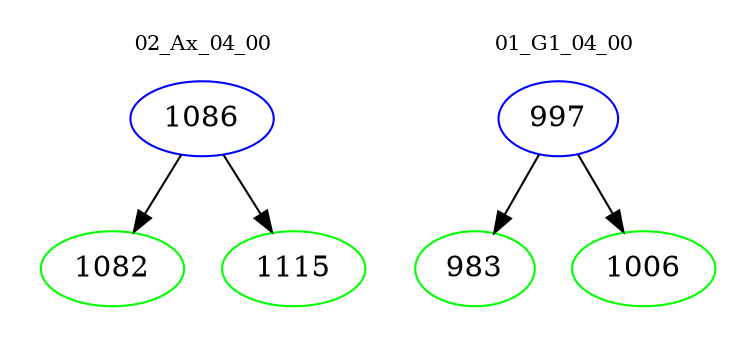 digraph{
subgraph cluster_0 {
color = white
label = "02_Ax_04_00";
fontsize=10;
T0_1086 [label="1086", color="blue"]
T0_1086 -> T0_1082 [color="black"]
T0_1082 [label="1082", color="green"]
T0_1086 -> T0_1115 [color="black"]
T0_1115 [label="1115", color="green"]
}
subgraph cluster_1 {
color = white
label = "01_G1_04_00";
fontsize=10;
T1_997 [label="997", color="blue"]
T1_997 -> T1_983 [color="black"]
T1_983 [label="983", color="green"]
T1_997 -> T1_1006 [color="black"]
T1_1006 [label="1006", color="green"]
}
}
